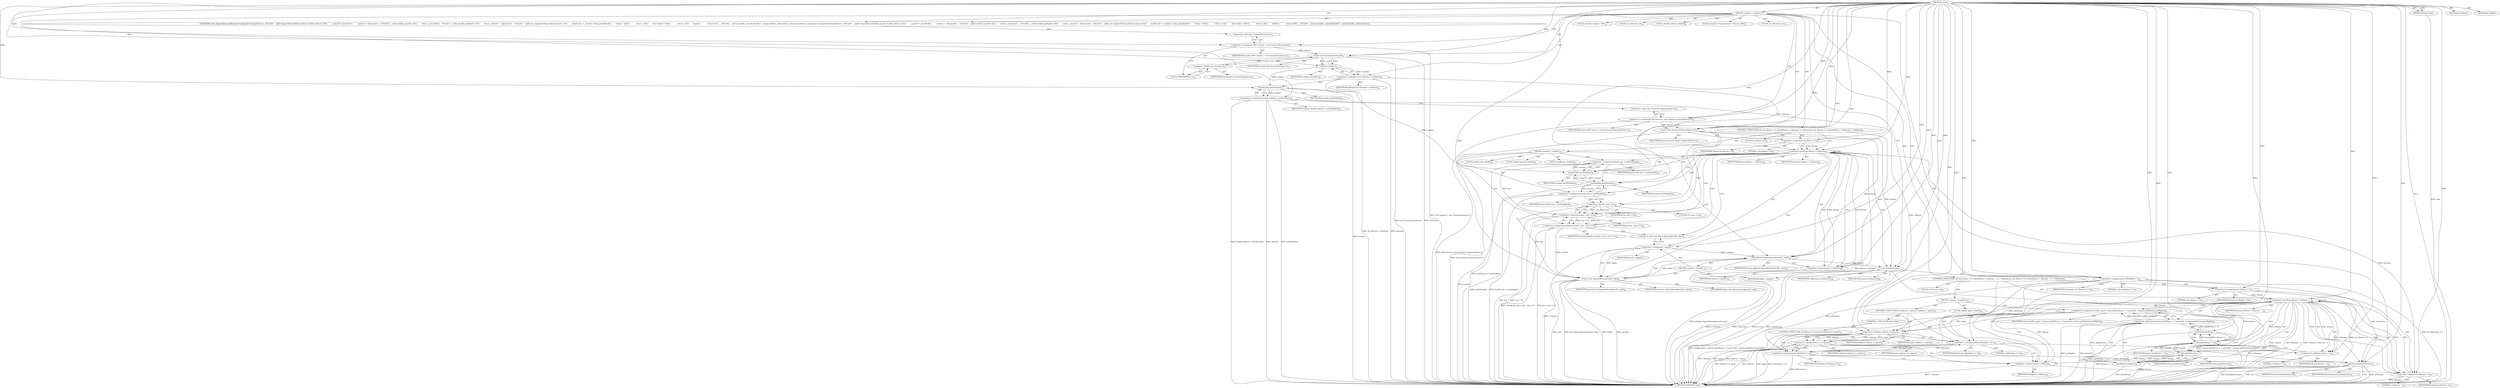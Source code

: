 digraph "main" {  
"21" [label = <(METHOD,main)<SUB>1</SUB>> ]
"22" [label = <(PARAM,String[] args)<SUB>1</SUB>> ]
"23" [label = <(BLOCK,&lt;empty&gt;,&lt;empty&gt;)<SUB>2</SUB>> ]
"24" [label = <(UNKNOWN,class SquareHouse implements Comparable&lt;SquareHouse&gt; {\012\012    public SquareHouse(double posLeft, double sideLen) {\012        _posLeft = posLeft;\012        _sideLen = sideLen;\012    }\012\012    public double posLeft() {\012        return _posLeft;\012    }\012\012    public double posRight() {\012        return _posLeft + _sideLen;\012    }\012\012    public int compareTo(SquareHouse house) {\012        double dist = _posLeft - house.posLeft();\012        if (dist &lt; 0)\012            return -1;\012        else if (dist &gt; 0)\012            return 1;\012        else\012            return 0;\012    }\012\012    private double _posLeft;\012\012    private double _sideLen;\012},class SquareHouse implements Comparable&lt;SquareHouse&gt; {\012\012    public SquareHouse(double posLeft, double sideLen) {\012        _posLeft = posLeft;\012        _sideLen = sideLen;\012    }\012\012    public double posLeft() {\012        return _posLeft;\012    }\012\012    public double posRight() {\012        return _posLeft + _sideLen;\012    }\012\012    public int compareTo(SquareHouse house) {\012        double dist = _posLeft - house.posLeft();\012        if (dist &lt; 0)\012            return -1;\012        else if (dist &gt; 0)\012            return 1;\012        else\012            return 0;\012    }\012\012    private double _posLeft;\012\012    private double _sideLen;\012})<SUB>3</SUB>> ]
"4" [label = <(LOCAL,Scanner scanner: ANY)<SUB>31</SUB>> ]
"25" [label = <(&lt;operator&gt;.assignment,ANY scanner = new Scanner(System.in))<SUB>31</SUB>> ]
"26" [label = <(IDENTIFIER,scanner,ANY scanner = new Scanner(System.in))<SUB>31</SUB>> ]
"27" [label = <(&lt;operator&gt;.alloc,new Scanner(System.in))<SUB>31</SUB>> ]
"28" [label = <(&lt;init&gt;,new Scanner(System.in))<SUB>31</SUB>> ]
"3" [label = <(IDENTIFIER,scanner,new Scanner(System.in))<SUB>31</SUB>> ]
"29" [label = <(&lt;operator&gt;.fieldAccess,System.in)<SUB>31</SUB>> ]
"30" [label = <(IDENTIFIER,System,new Scanner(System.in))<SUB>31</SUB>> ]
"31" [label = <(FIELD_IDENTIFIER,in,in)<SUB>31</SUB>> ]
"32" [label = <(LOCAL,int nHouses: int)<SUB>34</SUB>> ]
"33" [label = <(&lt;operator&gt;.assignment,int nHouses = nextInt())<SUB>34</SUB>> ]
"34" [label = <(IDENTIFIER,nHouses,int nHouses = nextInt())<SUB>34</SUB>> ]
"35" [label = <(nextInt,nextInt())<SUB>34</SUB>> ]
"36" [label = <(IDENTIFIER,scanner,nextInt())<SUB>34</SUB>> ]
"37" [label = <(LOCAL,double sideLen: double)<SUB>35</SUB>> ]
"38" [label = <(&lt;operator&gt;.assignment,double sideLen = nextDouble())<SUB>35</SUB>> ]
"39" [label = <(IDENTIFIER,sideLen,double sideLen = nextDouble())<SUB>35</SUB>> ]
"40" [label = <(nextDouble,nextDouble())<SUB>35</SUB>> ]
"41" [label = <(IDENTIFIER,scanner,nextDouble())<SUB>35</SUB>> ]
"6" [label = <(LOCAL,ArrayList&lt;SquareHouse&gt; houses: ANY)<SUB>37</SUB>> ]
"42" [label = <(&lt;operator&gt;.assignment,ANY houses = new ArrayList&lt;SquareHouse&gt;())<SUB>37</SUB>> ]
"43" [label = <(IDENTIFIER,houses,ANY houses = new ArrayList&lt;SquareHouse&gt;())<SUB>37</SUB>> ]
"44" [label = <(&lt;operator&gt;.alloc,new ArrayList&lt;SquareHouse&gt;())<SUB>37</SUB>> ]
"45" [label = <(&lt;init&gt;,new ArrayList&lt;SquareHouse&gt;())<SUB>37</SUB>> ]
"5" [label = <(IDENTIFIER,houses,new ArrayList&lt;SquareHouse&gt;())<SUB>37</SUB>> ]
"46" [label = <(CONTROL_STRUCTURE,for (int iHouse = 0; Some(iHouse &lt; nHouses); ++iHouse),for (int iHouse = 0; Some(iHouse &lt; nHouses); ++iHouse))<SUB>40</SUB>> ]
"47" [label = <(LOCAL,int iHouse: int)<SUB>40</SUB>> ]
"48" [label = <(&lt;operator&gt;.assignment,int iHouse = 0)<SUB>40</SUB>> ]
"49" [label = <(IDENTIFIER,iHouse,int iHouse = 0)<SUB>40</SUB>> ]
"50" [label = <(LITERAL,0,int iHouse = 0)<SUB>40</SUB>> ]
"51" [label = <(&lt;operator&gt;.lessThan,iHouse &lt; nHouses)<SUB>40</SUB>> ]
"52" [label = <(IDENTIFIER,iHouse,iHouse &lt; nHouses)<SUB>40</SUB>> ]
"53" [label = <(IDENTIFIER,nHouses,iHouse &lt; nHouses)<SUB>40</SUB>> ]
"54" [label = <(&lt;operator&gt;.preIncrement,++iHouse)<SUB>40</SUB>> ]
"55" [label = <(IDENTIFIER,iHouse,++iHouse)<SUB>40</SUB>> ]
"56" [label = <(BLOCK,&lt;empty&gt;,&lt;empty&gt;)<SUB>41</SUB>> ]
"57" [label = <(LOCAL,double pos: double)<SUB>42</SUB>> ]
"58" [label = <(&lt;operator&gt;.assignment,double pos = nextDouble())<SUB>42</SUB>> ]
"59" [label = <(IDENTIFIER,pos,double pos = nextDouble())<SUB>42</SUB>> ]
"60" [label = <(nextDouble,nextDouble())<SUB>42</SUB>> ]
"61" [label = <(IDENTIFIER,scanner,nextDouble())<SUB>42</SUB>> ]
"62" [label = <(LOCAL,double size: double)<SUB>43</SUB>> ]
"63" [label = <(&lt;operator&gt;.assignment,double size = nextDouble())<SUB>43</SUB>> ]
"64" [label = <(IDENTIFIER,size,double size = nextDouble())<SUB>43</SUB>> ]
"65" [label = <(nextDouble,nextDouble())<SUB>43</SUB>> ]
"66" [label = <(IDENTIFIER,scanner,nextDouble())<SUB>43</SUB>> ]
"67" [label = <(LOCAL,double posLeft: double)<SUB>44</SUB>> ]
"68" [label = <(&lt;operator&gt;.assignment,double posLeft = pos - size / 2.0)<SUB>44</SUB>> ]
"69" [label = <(IDENTIFIER,posLeft,double posLeft = pos - size / 2.0)<SUB>44</SUB>> ]
"70" [label = <(&lt;operator&gt;.subtraction,pos - size / 2.0)<SUB>44</SUB>> ]
"71" [label = <(IDENTIFIER,pos,pos - size / 2.0)<SUB>44</SUB>> ]
"72" [label = <(&lt;operator&gt;.division,size / 2.0)<SUB>44</SUB>> ]
"73" [label = <(IDENTIFIER,size,size / 2.0)<SUB>44</SUB>> ]
"74" [label = <(LITERAL,2.0,size / 2.0)<SUB>44</SUB>> ]
"75" [label = <(add,add(new SquareHouse(posLeft, size)))<SUB>45</SUB>> ]
"76" [label = <(IDENTIFIER,houses,add(new SquareHouse(posLeft, size)))<SUB>45</SUB>> ]
"77" [label = <(BLOCK,&lt;empty&gt;,&lt;empty&gt;)<SUB>45</SUB>> ]
"78" [label = <(&lt;operator&gt;.assignment,&lt;empty&gt;)> ]
"79" [label = <(IDENTIFIER,$obj2,&lt;empty&gt;)> ]
"80" [label = <(&lt;operator&gt;.alloc,new SquareHouse(posLeft, size))<SUB>45</SUB>> ]
"81" [label = <(&lt;init&gt;,new SquareHouse(posLeft, size))<SUB>45</SUB>> ]
"82" [label = <(IDENTIFIER,$obj2,new SquareHouse(posLeft, size))> ]
"83" [label = <(IDENTIFIER,posLeft,new SquareHouse(posLeft, size))<SUB>45</SUB>> ]
"84" [label = <(IDENTIFIER,size,new SquareHouse(posLeft, size))<SUB>45</SUB>> ]
"85" [label = <(IDENTIFIER,$obj2,&lt;empty&gt;)> ]
"86" [label = <(sort,sort(houses))<SUB>49</SUB>> ]
"87" [label = <(IDENTIFIER,Collections,sort(houses))<SUB>49</SUB>> ]
"88" [label = <(IDENTIFIER,houses,sort(houses))<SUB>49</SUB>> ]
"89" [label = <(LOCAL,int nPositions: int)<SUB>51</SUB>> ]
"90" [label = <(&lt;operator&gt;.assignment,int nPositions = 2)<SUB>51</SUB>> ]
"91" [label = <(IDENTIFIER,nPositions,int nPositions = 2)<SUB>51</SUB>> ]
"92" [label = <(LITERAL,2,int nPositions = 2)<SUB>51</SUB>> ]
"93" [label = <(CONTROL_STRUCTURE,for (int iHouse = 0; Some(iHouse &lt; nHouses - 1); ++iHouse),for (int iHouse = 0; Some(iHouse &lt; nHouses - 1); ++iHouse))<SUB>52</SUB>> ]
"94" [label = <(LOCAL,int iHouse: int)<SUB>52</SUB>> ]
"95" [label = <(&lt;operator&gt;.assignment,int iHouse = 0)<SUB>52</SUB>> ]
"96" [label = <(IDENTIFIER,iHouse,int iHouse = 0)<SUB>52</SUB>> ]
"97" [label = <(LITERAL,0,int iHouse = 0)<SUB>52</SUB>> ]
"98" [label = <(&lt;operator&gt;.lessThan,iHouse &lt; nHouses - 1)<SUB>52</SUB>> ]
"99" [label = <(IDENTIFIER,iHouse,iHouse &lt; nHouses - 1)<SUB>52</SUB>> ]
"100" [label = <(&lt;operator&gt;.subtraction,nHouses - 1)<SUB>52</SUB>> ]
"101" [label = <(IDENTIFIER,nHouses,nHouses - 1)<SUB>52</SUB>> ]
"102" [label = <(LITERAL,1,nHouses - 1)<SUB>52</SUB>> ]
"103" [label = <(&lt;operator&gt;.preIncrement,++iHouse)<SUB>52</SUB>> ]
"104" [label = <(IDENTIFIER,iHouse,++iHouse)<SUB>52</SUB>> ]
"105" [label = <(BLOCK,&lt;empty&gt;,&lt;empty&gt;)<SUB>53</SUB>> ]
"106" [label = <(LOCAL,double space: double)<SUB>54</SUB>> ]
"107" [label = <(&lt;operator&gt;.assignment,double space = houses.get(iHouse + 1).posLeft() - houses.get(iHouse).posRight())<SUB>54</SUB>> ]
"108" [label = <(IDENTIFIER,space,double space = houses.get(iHouse + 1).posLeft() - houses.get(iHouse).posRight())<SUB>54</SUB>> ]
"109" [label = <(&lt;operator&gt;.subtraction,houses.get(iHouse + 1).posLeft() - houses.get(iHouse).posRight())<SUB>54</SUB>> ]
"110" [label = <(posLeft,posLeft())<SUB>54</SUB>> ]
"111" [label = <(get,get(iHouse + 1))<SUB>54</SUB>> ]
"112" [label = <(IDENTIFIER,houses,get(iHouse + 1))<SUB>54</SUB>> ]
"113" [label = <(&lt;operator&gt;.addition,iHouse + 1)<SUB>54</SUB>> ]
"114" [label = <(IDENTIFIER,iHouse,iHouse + 1)<SUB>54</SUB>> ]
"115" [label = <(LITERAL,1,iHouse + 1)<SUB>54</SUB>> ]
"116" [label = <(posRight,posRight())<SUB>54</SUB>> ]
"117" [label = <(get,get(iHouse))<SUB>54</SUB>> ]
"118" [label = <(IDENTIFIER,houses,get(iHouse))<SUB>54</SUB>> ]
"119" [label = <(IDENTIFIER,iHouse,get(iHouse))<SUB>54</SUB>> ]
"120" [label = <(CONTROL_STRUCTURE,if (sideLen &lt; space),if (sideLen &lt; space))<SUB>55</SUB>> ]
"121" [label = <(&lt;operator&gt;.lessThan,sideLen &lt; space)<SUB>55</SUB>> ]
"122" [label = <(IDENTIFIER,sideLen,sideLen &lt; space)<SUB>55</SUB>> ]
"123" [label = <(IDENTIFIER,space,sideLen &lt; space)<SUB>55</SUB>> ]
"124" [label = <(&lt;operator&gt;.assignmentPlus,nPositions += 2)<SUB>56</SUB>> ]
"125" [label = <(IDENTIFIER,nPositions,nPositions += 2)<SUB>56</SUB>> ]
"126" [label = <(LITERAL,2,nPositions += 2)<SUB>56</SUB>> ]
"127" [label = <(CONTROL_STRUCTURE,else,else)<SUB>57</SUB>> ]
"128" [label = <(CONTROL_STRUCTURE,if (sideLen == space),if (sideLen == space))<SUB>57</SUB>> ]
"129" [label = <(&lt;operator&gt;.equals,sideLen == space)<SUB>57</SUB>> ]
"130" [label = <(IDENTIFIER,sideLen,sideLen == space)<SUB>57</SUB>> ]
"131" [label = <(IDENTIFIER,space,sideLen == space)<SUB>57</SUB>> ]
"132" [label = <(&lt;operator&gt;.postIncrement,nPositions++)<SUB>58</SUB>> ]
"133" [label = <(IDENTIFIER,nPositions,nPositions++)<SUB>58</SUB>> ]
"134" [label = <(println,println(nPositions))<SUB>61</SUB>> ]
"135" [label = <(IDENTIFIER,out,println(nPositions))<SUB>61</SUB>> ]
"136" [label = <(IDENTIFIER,nPositions,println(nPositions))<SUB>61</SUB>> ]
"137" [label = <(MODIFIER,PUBLIC)> ]
"138" [label = <(MODIFIER,STATIC)> ]
"139" [label = <(METHOD_RETURN,void)<SUB>1</SUB>> ]
  "21" -> "22"  [ label = "AST: "] 
  "21" -> "23"  [ label = "AST: "] 
  "21" -> "137"  [ label = "AST: "] 
  "21" -> "138"  [ label = "AST: "] 
  "21" -> "139"  [ label = "AST: "] 
  "23" -> "24"  [ label = "AST: "] 
  "23" -> "4"  [ label = "AST: "] 
  "23" -> "25"  [ label = "AST: "] 
  "23" -> "28"  [ label = "AST: "] 
  "23" -> "32"  [ label = "AST: "] 
  "23" -> "33"  [ label = "AST: "] 
  "23" -> "37"  [ label = "AST: "] 
  "23" -> "38"  [ label = "AST: "] 
  "23" -> "6"  [ label = "AST: "] 
  "23" -> "42"  [ label = "AST: "] 
  "23" -> "45"  [ label = "AST: "] 
  "23" -> "46"  [ label = "AST: "] 
  "23" -> "86"  [ label = "AST: "] 
  "23" -> "89"  [ label = "AST: "] 
  "23" -> "90"  [ label = "AST: "] 
  "23" -> "93"  [ label = "AST: "] 
  "23" -> "134"  [ label = "AST: "] 
  "25" -> "26"  [ label = "AST: "] 
  "25" -> "27"  [ label = "AST: "] 
  "28" -> "3"  [ label = "AST: "] 
  "28" -> "29"  [ label = "AST: "] 
  "29" -> "30"  [ label = "AST: "] 
  "29" -> "31"  [ label = "AST: "] 
  "33" -> "34"  [ label = "AST: "] 
  "33" -> "35"  [ label = "AST: "] 
  "35" -> "36"  [ label = "AST: "] 
  "38" -> "39"  [ label = "AST: "] 
  "38" -> "40"  [ label = "AST: "] 
  "40" -> "41"  [ label = "AST: "] 
  "42" -> "43"  [ label = "AST: "] 
  "42" -> "44"  [ label = "AST: "] 
  "45" -> "5"  [ label = "AST: "] 
  "46" -> "47"  [ label = "AST: "] 
  "46" -> "48"  [ label = "AST: "] 
  "46" -> "51"  [ label = "AST: "] 
  "46" -> "54"  [ label = "AST: "] 
  "46" -> "56"  [ label = "AST: "] 
  "48" -> "49"  [ label = "AST: "] 
  "48" -> "50"  [ label = "AST: "] 
  "51" -> "52"  [ label = "AST: "] 
  "51" -> "53"  [ label = "AST: "] 
  "54" -> "55"  [ label = "AST: "] 
  "56" -> "57"  [ label = "AST: "] 
  "56" -> "58"  [ label = "AST: "] 
  "56" -> "62"  [ label = "AST: "] 
  "56" -> "63"  [ label = "AST: "] 
  "56" -> "67"  [ label = "AST: "] 
  "56" -> "68"  [ label = "AST: "] 
  "56" -> "75"  [ label = "AST: "] 
  "58" -> "59"  [ label = "AST: "] 
  "58" -> "60"  [ label = "AST: "] 
  "60" -> "61"  [ label = "AST: "] 
  "63" -> "64"  [ label = "AST: "] 
  "63" -> "65"  [ label = "AST: "] 
  "65" -> "66"  [ label = "AST: "] 
  "68" -> "69"  [ label = "AST: "] 
  "68" -> "70"  [ label = "AST: "] 
  "70" -> "71"  [ label = "AST: "] 
  "70" -> "72"  [ label = "AST: "] 
  "72" -> "73"  [ label = "AST: "] 
  "72" -> "74"  [ label = "AST: "] 
  "75" -> "76"  [ label = "AST: "] 
  "75" -> "77"  [ label = "AST: "] 
  "77" -> "78"  [ label = "AST: "] 
  "77" -> "81"  [ label = "AST: "] 
  "77" -> "85"  [ label = "AST: "] 
  "78" -> "79"  [ label = "AST: "] 
  "78" -> "80"  [ label = "AST: "] 
  "81" -> "82"  [ label = "AST: "] 
  "81" -> "83"  [ label = "AST: "] 
  "81" -> "84"  [ label = "AST: "] 
  "86" -> "87"  [ label = "AST: "] 
  "86" -> "88"  [ label = "AST: "] 
  "90" -> "91"  [ label = "AST: "] 
  "90" -> "92"  [ label = "AST: "] 
  "93" -> "94"  [ label = "AST: "] 
  "93" -> "95"  [ label = "AST: "] 
  "93" -> "98"  [ label = "AST: "] 
  "93" -> "103"  [ label = "AST: "] 
  "93" -> "105"  [ label = "AST: "] 
  "95" -> "96"  [ label = "AST: "] 
  "95" -> "97"  [ label = "AST: "] 
  "98" -> "99"  [ label = "AST: "] 
  "98" -> "100"  [ label = "AST: "] 
  "100" -> "101"  [ label = "AST: "] 
  "100" -> "102"  [ label = "AST: "] 
  "103" -> "104"  [ label = "AST: "] 
  "105" -> "106"  [ label = "AST: "] 
  "105" -> "107"  [ label = "AST: "] 
  "105" -> "120"  [ label = "AST: "] 
  "107" -> "108"  [ label = "AST: "] 
  "107" -> "109"  [ label = "AST: "] 
  "109" -> "110"  [ label = "AST: "] 
  "109" -> "116"  [ label = "AST: "] 
  "110" -> "111"  [ label = "AST: "] 
  "111" -> "112"  [ label = "AST: "] 
  "111" -> "113"  [ label = "AST: "] 
  "113" -> "114"  [ label = "AST: "] 
  "113" -> "115"  [ label = "AST: "] 
  "116" -> "117"  [ label = "AST: "] 
  "117" -> "118"  [ label = "AST: "] 
  "117" -> "119"  [ label = "AST: "] 
  "120" -> "121"  [ label = "AST: "] 
  "120" -> "124"  [ label = "AST: "] 
  "120" -> "127"  [ label = "AST: "] 
  "121" -> "122"  [ label = "AST: "] 
  "121" -> "123"  [ label = "AST: "] 
  "124" -> "125"  [ label = "AST: "] 
  "124" -> "126"  [ label = "AST: "] 
  "127" -> "128"  [ label = "AST: "] 
  "128" -> "129"  [ label = "AST: "] 
  "128" -> "132"  [ label = "AST: "] 
  "129" -> "130"  [ label = "AST: "] 
  "129" -> "131"  [ label = "AST: "] 
  "132" -> "133"  [ label = "AST: "] 
  "134" -> "135"  [ label = "AST: "] 
  "134" -> "136"  [ label = "AST: "] 
  "24" -> "27"  [ label = "CFG: "] 
  "25" -> "31"  [ label = "CFG: "] 
  "28" -> "35"  [ label = "CFG: "] 
  "33" -> "40"  [ label = "CFG: "] 
  "38" -> "44"  [ label = "CFG: "] 
  "42" -> "45"  [ label = "CFG: "] 
  "45" -> "48"  [ label = "CFG: "] 
  "86" -> "90"  [ label = "CFG: "] 
  "90" -> "95"  [ label = "CFG: "] 
  "134" -> "139"  [ label = "CFG: "] 
  "27" -> "25"  [ label = "CFG: "] 
  "29" -> "28"  [ label = "CFG: "] 
  "35" -> "33"  [ label = "CFG: "] 
  "40" -> "38"  [ label = "CFG: "] 
  "44" -> "42"  [ label = "CFG: "] 
  "48" -> "51"  [ label = "CFG: "] 
  "51" -> "60"  [ label = "CFG: "] 
  "51" -> "86"  [ label = "CFG: "] 
  "54" -> "51"  [ label = "CFG: "] 
  "95" -> "100"  [ label = "CFG: "] 
  "98" -> "113"  [ label = "CFG: "] 
  "98" -> "134"  [ label = "CFG: "] 
  "103" -> "100"  [ label = "CFG: "] 
  "31" -> "29"  [ label = "CFG: "] 
  "58" -> "65"  [ label = "CFG: "] 
  "63" -> "72"  [ label = "CFG: "] 
  "68" -> "80"  [ label = "CFG: "] 
  "75" -> "54"  [ label = "CFG: "] 
  "100" -> "98"  [ label = "CFG: "] 
  "107" -> "121"  [ label = "CFG: "] 
  "60" -> "58"  [ label = "CFG: "] 
  "65" -> "63"  [ label = "CFG: "] 
  "70" -> "68"  [ label = "CFG: "] 
  "109" -> "107"  [ label = "CFG: "] 
  "121" -> "124"  [ label = "CFG: "] 
  "121" -> "129"  [ label = "CFG: "] 
  "124" -> "103"  [ label = "CFG: "] 
  "72" -> "70"  [ label = "CFG: "] 
  "78" -> "81"  [ label = "CFG: "] 
  "81" -> "75"  [ label = "CFG: "] 
  "110" -> "117"  [ label = "CFG: "] 
  "116" -> "109"  [ label = "CFG: "] 
  "80" -> "78"  [ label = "CFG: "] 
  "111" -> "110"  [ label = "CFG: "] 
  "117" -> "116"  [ label = "CFG: "] 
  "129" -> "132"  [ label = "CFG: "] 
  "129" -> "103"  [ label = "CFG: "] 
  "132" -> "103"  [ label = "CFG: "] 
  "113" -> "111"  [ label = "CFG: "] 
  "21" -> "24"  [ label = "CFG: "] 
  "22" -> "139"  [ label = "DDG: args"] 
  "25" -> "139"  [ label = "DDG: ANY scanner = new Scanner(System.in)"] 
  "28" -> "139"  [ label = "DDG: System.in"] 
  "28" -> "139"  [ label = "DDG: new Scanner(System.in)"] 
  "33" -> "139"  [ label = "DDG: nextInt()"] 
  "33" -> "139"  [ label = "DDG: int nHouses = nextInt()"] 
  "38" -> "139"  [ label = "DDG: sideLen"] 
  "40" -> "139"  [ label = "DDG: scanner"] 
  "38" -> "139"  [ label = "DDG: nextDouble()"] 
  "38" -> "139"  [ label = "DDG: double sideLen = nextDouble()"] 
  "42" -> "139"  [ label = "DDG: ANY houses = new ArrayList&lt;SquareHouse&gt;()"] 
  "45" -> "139"  [ label = "DDG: new ArrayList&lt;SquareHouse&gt;()"] 
  "51" -> "139"  [ label = "DDG: iHouse &lt; nHouses"] 
  "86" -> "139"  [ label = "DDG: houses"] 
  "86" -> "139"  [ label = "DDG: sort(houses)"] 
  "90" -> "139"  [ label = "DDG: int nPositions = 2"] 
  "95" -> "139"  [ label = "DDG: int iHouse = 0"] 
  "98" -> "139"  [ label = "DDG: iHouse"] 
  "100" -> "139"  [ label = "DDG: nHouses"] 
  "98" -> "139"  [ label = "DDG: nHouses - 1"] 
  "98" -> "139"  [ label = "DDG: iHouse &lt; nHouses - 1"] 
  "134" -> "139"  [ label = "DDG: nPositions"] 
  "134" -> "139"  [ label = "DDG: println(nPositions)"] 
  "111" -> "139"  [ label = "DDG: iHouse + 1"] 
  "110" -> "139"  [ label = "DDG: get(iHouse + 1)"] 
  "109" -> "139"  [ label = "DDG: posLeft()"] 
  "117" -> "139"  [ label = "DDG: houses"] 
  "116" -> "139"  [ label = "DDG: get(iHouse)"] 
  "109" -> "139"  [ label = "DDG: posRight()"] 
  "107" -> "139"  [ label = "DDG: houses.get(iHouse + 1).posLeft() - houses.get(iHouse).posRight()"] 
  "107" -> "139"  [ label = "DDG: double space = houses.get(iHouse + 1).posLeft() - houses.get(iHouse).posRight()"] 
  "121" -> "139"  [ label = "DDG: sideLen"] 
  "121" -> "139"  [ label = "DDG: space"] 
  "121" -> "139"  [ label = "DDG: sideLen &lt; space"] 
  "129" -> "139"  [ label = "DDG: sideLen"] 
  "129" -> "139"  [ label = "DDG: space"] 
  "129" -> "139"  [ label = "DDG: sideLen == space"] 
  "132" -> "139"  [ label = "DDG: nPositions++"] 
  "124" -> "139"  [ label = "DDG: nPositions += 2"] 
  "103" -> "139"  [ label = "DDG: ++iHouse"] 
  "58" -> "139"  [ label = "DDG: double pos = nextDouble()"] 
  "65" -> "139"  [ label = "DDG: scanner"] 
  "63" -> "139"  [ label = "DDG: nextDouble()"] 
  "63" -> "139"  [ label = "DDG: double size = nextDouble()"] 
  "70" -> "139"  [ label = "DDG: pos"] 
  "70" -> "139"  [ label = "DDG: size / 2.0"] 
  "68" -> "139"  [ label = "DDG: pos - size / 2.0"] 
  "68" -> "139"  [ label = "DDG: double posLeft = pos - size / 2.0"] 
  "78" -> "139"  [ label = "DDG: &lt;empty&gt;"] 
  "81" -> "139"  [ label = "DDG: $obj2"] 
  "81" -> "139"  [ label = "DDG: posLeft"] 
  "81" -> "139"  [ label = "DDG: size"] 
  "81" -> "139"  [ label = "DDG: new SquareHouse(posLeft, size)"] 
  "75" -> "139"  [ label = "DDG: add(new SquareHouse(posLeft, size))"] 
  "54" -> "139"  [ label = "DDG: ++iHouse"] 
  "86" -> "139"  [ label = "DDG: Collections"] 
  "134" -> "139"  [ label = "DDG: out"] 
  "21" -> "22"  [ label = "DDG: "] 
  "21" -> "25"  [ label = "DDG: "] 
  "35" -> "33"  [ label = "DDG: scanner"] 
  "40" -> "38"  [ label = "DDG: scanner"] 
  "21" -> "42"  [ label = "DDG: "] 
  "21" -> "90"  [ label = "DDG: "] 
  "25" -> "28"  [ label = "DDG: scanner"] 
  "21" -> "28"  [ label = "DDG: "] 
  "42" -> "45"  [ label = "DDG: houses"] 
  "21" -> "45"  [ label = "DDG: "] 
  "21" -> "48"  [ label = "DDG: "] 
  "21" -> "86"  [ label = "DDG: "] 
  "45" -> "86"  [ label = "DDG: houses"] 
  "75" -> "86"  [ label = "DDG: houses"] 
  "21" -> "95"  [ label = "DDG: "] 
  "21" -> "134"  [ label = "DDG: "] 
  "90" -> "134"  [ label = "DDG: nPositions"] 
  "132" -> "134"  [ label = "DDG: nPositions"] 
  "124" -> "134"  [ label = "DDG: nPositions"] 
  "28" -> "35"  [ label = "DDG: scanner"] 
  "21" -> "35"  [ label = "DDG: "] 
  "35" -> "40"  [ label = "DDG: scanner"] 
  "21" -> "40"  [ label = "DDG: "] 
  "48" -> "51"  [ label = "DDG: iHouse"] 
  "54" -> "51"  [ label = "DDG: iHouse"] 
  "21" -> "51"  [ label = "DDG: "] 
  "33" -> "51"  [ label = "DDG: nHouses"] 
  "51" -> "54"  [ label = "DDG: iHouse"] 
  "21" -> "54"  [ label = "DDG: "] 
  "60" -> "58"  [ label = "DDG: scanner"] 
  "65" -> "63"  [ label = "DDG: scanner"] 
  "70" -> "68"  [ label = "DDG: pos"] 
  "70" -> "68"  [ label = "DDG: size / 2.0"] 
  "95" -> "98"  [ label = "DDG: iHouse"] 
  "103" -> "98"  [ label = "DDG: iHouse"] 
  "21" -> "98"  [ label = "DDG: "] 
  "100" -> "98"  [ label = "DDG: nHouses"] 
  "100" -> "98"  [ label = "DDG: 1"] 
  "117" -> "103"  [ label = "DDG: iHouse"] 
  "21" -> "103"  [ label = "DDG: "] 
  "109" -> "107"  [ label = "DDG: posLeft()"] 
  "109" -> "107"  [ label = "DDG: posRight()"] 
  "45" -> "75"  [ label = "DDG: houses"] 
  "21" -> "75"  [ label = "DDG: "] 
  "78" -> "75"  [ label = "DDG: &lt;empty&gt;"] 
  "81" -> "75"  [ label = "DDG: $obj2"] 
  "51" -> "100"  [ label = "DDG: nHouses"] 
  "21" -> "100"  [ label = "DDG: "] 
  "21" -> "124"  [ label = "DDG: "] 
  "40" -> "60"  [ label = "DDG: scanner"] 
  "65" -> "60"  [ label = "DDG: scanner"] 
  "21" -> "60"  [ label = "DDG: "] 
  "60" -> "65"  [ label = "DDG: scanner"] 
  "21" -> "65"  [ label = "DDG: "] 
  "58" -> "70"  [ label = "DDG: pos"] 
  "21" -> "70"  [ label = "DDG: "] 
  "72" -> "70"  [ label = "DDG: size"] 
  "72" -> "70"  [ label = "DDG: 2.0"] 
  "21" -> "78"  [ label = "DDG: "] 
  "21" -> "85"  [ label = "DDG: "] 
  "110" -> "109"  [ label = "DDG: get(iHouse + 1)"] 
  "116" -> "109"  [ label = "DDG: get(iHouse)"] 
  "38" -> "121"  [ label = "DDG: sideLen"] 
  "129" -> "121"  [ label = "DDG: sideLen"] 
  "21" -> "121"  [ label = "DDG: "] 
  "107" -> "121"  [ label = "DDG: space"] 
  "90" -> "124"  [ label = "DDG: nPositions"] 
  "132" -> "124"  [ label = "DDG: nPositions"] 
  "63" -> "72"  [ label = "DDG: size"] 
  "21" -> "72"  [ label = "DDG: "] 
  "78" -> "81"  [ label = "DDG: $obj2"] 
  "21" -> "81"  [ label = "DDG: "] 
  "68" -> "81"  [ label = "DDG: posLeft"] 
  "72" -> "81"  [ label = "DDG: size"] 
  "111" -> "110"  [ label = "DDG: houses"] 
  "111" -> "110"  [ label = "DDG: iHouse + 1"] 
  "117" -> "116"  [ label = "DDG: houses"] 
  "117" -> "116"  [ label = "DDG: iHouse"] 
  "86" -> "111"  [ label = "DDG: houses"] 
  "117" -> "111"  [ label = "DDG: houses"] 
  "21" -> "111"  [ label = "DDG: "] 
  "98" -> "111"  [ label = "DDG: iHouse"] 
  "111" -> "117"  [ label = "DDG: houses"] 
  "21" -> "117"  [ label = "DDG: "] 
  "98" -> "117"  [ label = "DDG: iHouse"] 
  "121" -> "129"  [ label = "DDG: sideLen"] 
  "21" -> "129"  [ label = "DDG: "] 
  "121" -> "129"  [ label = "DDG: space"] 
  "90" -> "132"  [ label = "DDG: nPositions"] 
  "124" -> "132"  [ label = "DDG: nPositions"] 
  "21" -> "132"  [ label = "DDG: "] 
  "98" -> "113"  [ label = "DDG: iHouse"] 
  "21" -> "113"  [ label = "DDG: "] 
  "51" -> "68"  [ label = "CDG: "] 
  "51" -> "60"  [ label = "CDG: "] 
  "51" -> "51"  [ label = "CDG: "] 
  "51" -> "75"  [ label = "CDG: "] 
  "51" -> "81"  [ label = "CDG: "] 
  "51" -> "72"  [ label = "CDG: "] 
  "51" -> "65"  [ label = "CDG: "] 
  "51" -> "54"  [ label = "CDG: "] 
  "51" -> "80"  [ label = "CDG: "] 
  "51" -> "58"  [ label = "CDG: "] 
  "51" -> "70"  [ label = "CDG: "] 
  "51" -> "63"  [ label = "CDG: "] 
  "51" -> "78"  [ label = "CDG: "] 
  "98" -> "107"  [ label = "CDG: "] 
  "98" -> "98"  [ label = "CDG: "] 
  "98" -> "113"  [ label = "CDG: "] 
  "98" -> "116"  [ label = "CDG: "] 
  "98" -> "103"  [ label = "CDG: "] 
  "98" -> "121"  [ label = "CDG: "] 
  "98" -> "100"  [ label = "CDG: "] 
  "98" -> "110"  [ label = "CDG: "] 
  "98" -> "117"  [ label = "CDG: "] 
  "98" -> "111"  [ label = "CDG: "] 
  "98" -> "109"  [ label = "CDG: "] 
  "121" -> "129"  [ label = "CDG: "] 
  "121" -> "124"  [ label = "CDG: "] 
  "129" -> "132"  [ label = "CDG: "] 
}
